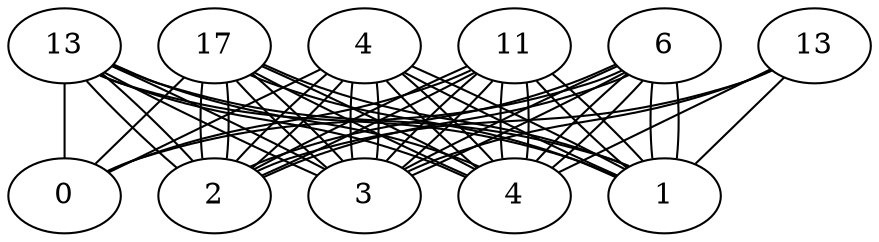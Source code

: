 graph X {
 0-0 [label="nodo0-0"];
 1-0 [label="nodo1-0"];
 0-1 [label="nodo0-1"];
 1-1 [label="nodo1-1"];
 0-2 [label="nodo0-2"];
 1-2 [label="nodo1-2"];
 0-3 [label="nodo0-3"];
 1-3 [label="nodo1-3"];
 0-4 [label="nodo0-4"];
 1-4 [label="nodo1-4"];
 0-5 [label="nodo0-5"];
 1-5 [label="nodo1-5"];
 2-0 [label="nodo2-0"];
 2-1 [label="nodo2-1"];
 2-2 [label="nodo2-2"];
 2-3 [label="nodo2-3"];
 2-4 [label="nodo2-4"];
 2-5 [label="nodo2-5"];
 3-0 [label="nodo3-0"];
 3-1 [label="nodo3-1"];
 3-2 [label="nodo3-2"];
 3-3 [label="nodo3-3"];
 3-4 [label="nodo3-4"];
 3-5 [label="nodo3-5"];
 4-0 [label="nodo4-0"];
 4-1 [label="nodo4-1"];
 4-2 [label="nodo4-2"];
 4-3 [label="nodo4-3"];
 4-4 [label="nodo4-4"];
 4-5 [label="nodo4-5"];
  0-0 -- 1-0  [label="7"];
  0-0 -- 0-1  [label="2"];
  0-1 -- 1-1  [label="6"];
  0-1 -- 0-2  [label="11"];
  0-2 -- 1-2  [label="10"];
  0-2 -- 0-3  [label="13"];
  0-3 -- 1-3  [label="4"];
  0-3 -- 0-4  [label="1"];
  0-4 -- 1-4  [label="12"];
  0-4 -- 0-5  [label="15"];
  0-5 -- 1-5  [label="1"];
  1-0 -- 2-0  [label="6"];
  1-0 -- 1-1  [label="20"];
  1-1 -- 2-1  [label="14"];
  1-1 -- 1-2  [label="6"];
  1-2 -- 2-2  [label="15"];
  1-2 -- 1-3  [label="12"];
  1-3 -- 2-3  [label="4"];
  1-3 -- 1-4  [label="15"];
  1-4 -- 2-4  [label="17"];
  1-4 -- 1-5  [label="8"];
  1-5 -- 2-5  [label="1"];
  2-0 -- 3-0  [label="3"];
  2-0 -- 2-1  [label="1"];
  2-1 -- 3-1  [label="5"];
  2-1 -- 2-2  [label="2"];
  2-2 -- 3-2  [label="7"];
  2-2 -- 2-3  [label="2"];
  2-3 -- 3-3  [label="13"];
  2-3 -- 2-4  [label="18"];
  2-4 -- 3-4  [label="11"];
  2-4 -- 2-5  [label="11"];
  2-5 -- 3-5  [label="8"];
  3-0 -- 4-0  [label="17"];
  3-0 -- 3-1  [label="2"];
  3-1 -- 4-1  [label="18"];
  3-1 -- 3-2  [label="15"];
  3-2 -- 4-2  [label="2"];
  3-2 -- 3-3  [label="20"];
  3-3 -- 4-3  [label="9"];
  3-3 -- 3-4  [label="16"];
  3-4 -- 4-4  [label="6"];
  3-4 -- 3-5  [label="13"];
  3-5 -- 4-5  [label="14"];
  4-0 -- 4-1  [label="4"];
  4-1 -- 4-2  [label="11"];
  4-2 -- 4-3  [label="6"];
  4-3 -- 4-4  [label="13"];
  4-4 -- 4-5  [label="13"];
}
